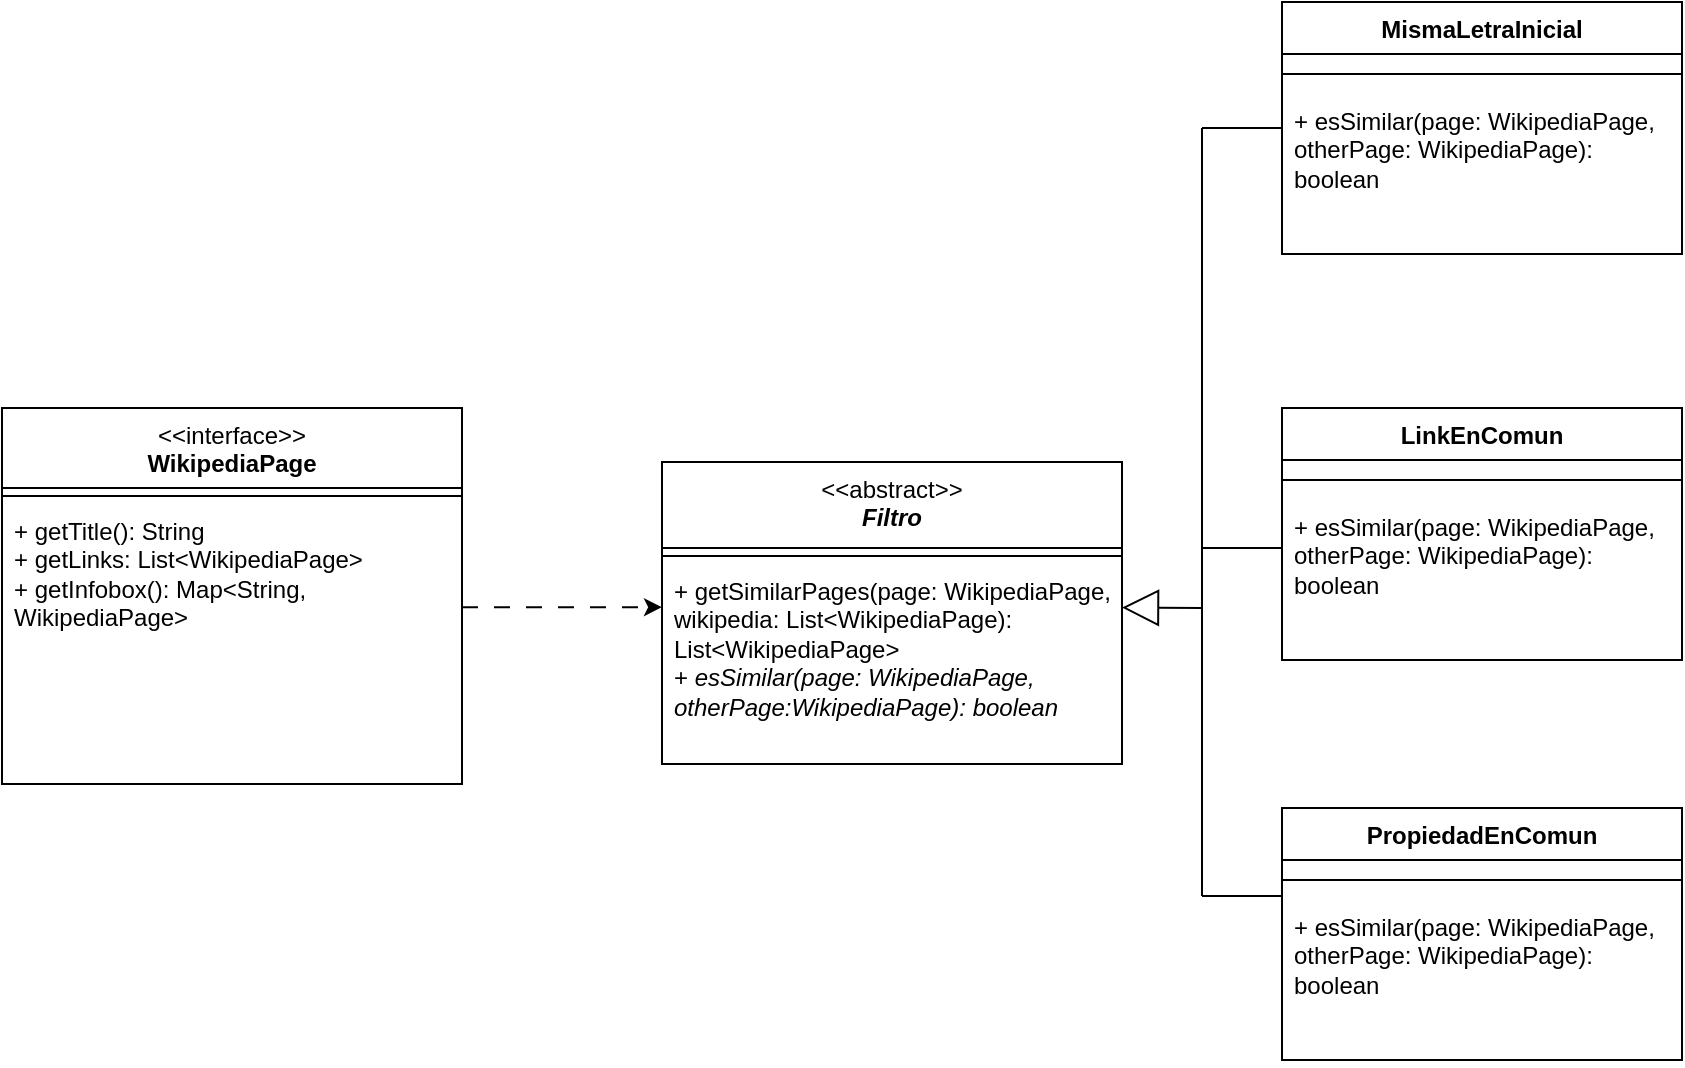 <mxfile version="27.1.1">
  <diagram name="Página-1" id="HzEoKzV8cTz-qbzTkeme">
    <mxGraphModel dx="1722" dy="619" grid="1" gridSize="10" guides="1" tooltips="1" connect="1" arrows="1" fold="1" page="1" pageScale="1" pageWidth="1169" pageHeight="827" math="0" shadow="0">
      <root>
        <mxCell id="0" />
        <mxCell id="1" parent="0" />
        <mxCell id="Qc57WbRolfH4Te-wwQ6t-5" value="&lt;div&gt;&lt;span style=&quot;font-weight: 400;&quot;&gt;&amp;lt;&amp;lt;abstract&amp;gt;&amp;gt;&lt;/span&gt;&lt;i&gt;&lt;/i&gt;&lt;/div&gt;&lt;i&gt;Filtro&lt;/i&gt;" style="swimlane;fontStyle=1;align=center;verticalAlign=top;childLayout=stackLayout;horizontal=1;startSize=43;horizontalStack=0;resizeParent=1;resizeParentMax=0;resizeLast=0;collapsible=1;marginBottom=0;whiteSpace=wrap;html=1;" parent="1" vertex="1">
          <mxGeometry x="370" y="267" width="230" height="151" as="geometry" />
        </mxCell>
        <mxCell id="Qc57WbRolfH4Te-wwQ6t-7" value="" style="line;strokeWidth=1;fillColor=none;align=left;verticalAlign=middle;spacingTop=-1;spacingLeft=3;spacingRight=3;rotatable=0;labelPosition=right;points=[];portConstraint=eastwest;strokeColor=inherit;" parent="Qc57WbRolfH4Te-wwQ6t-5" vertex="1">
          <mxGeometry y="43" width="230" height="8" as="geometry" />
        </mxCell>
        <mxCell id="Qc57WbRolfH4Te-wwQ6t-8" value="+ getSimilarPages(page: WikipediaPage, wikipedia: List&amp;lt;WikipediaPage): List&amp;lt;WikipediaPage&amp;gt;&lt;div&gt;+ &lt;i&gt;esSimilar(page: WikipediaPage, otherPage:WikipediaPage): boolean&lt;/i&gt;&lt;/div&gt;" style="text;strokeColor=none;fillColor=none;align=left;verticalAlign=top;spacingLeft=4;spacingRight=4;overflow=hidden;rotatable=0;points=[[0,0.5],[1,0.5]];portConstraint=eastwest;whiteSpace=wrap;html=1;" parent="Qc57WbRolfH4Te-wwQ6t-5" vertex="1">
          <mxGeometry y="51" width="230" height="100" as="geometry" />
        </mxCell>
        <mxCell id="Qc57WbRolfH4Te-wwQ6t-32" value="&lt;div&gt;&lt;span style=&quot;font-weight: normal;&quot;&gt;&amp;lt;&amp;lt;interface&amp;gt;&amp;gt;&lt;/span&gt;&lt;/div&gt;WikipediaPage" style="swimlane;fontStyle=1;align=center;verticalAlign=top;childLayout=stackLayout;horizontal=1;startSize=40;horizontalStack=0;resizeParent=1;resizeParentMax=0;resizeLast=0;collapsible=1;marginBottom=0;whiteSpace=wrap;html=1;" parent="1" vertex="1">
          <mxGeometry x="40" y="240" width="230" height="188" as="geometry" />
        </mxCell>
        <mxCell id="Qc57WbRolfH4Te-wwQ6t-34" value="" style="line;strokeWidth=1;fillColor=none;align=left;verticalAlign=middle;spacingTop=-1;spacingLeft=3;spacingRight=3;rotatable=0;labelPosition=right;points=[];portConstraint=eastwest;strokeColor=inherit;" parent="Qc57WbRolfH4Te-wwQ6t-32" vertex="1">
          <mxGeometry y="40" width="230" height="8" as="geometry" />
        </mxCell>
        <mxCell id="Qc57WbRolfH4Te-wwQ6t-35" value="+ getTitle(): String&lt;div&gt;+ getLinks: List&amp;lt;WikipediaPage&amp;gt;&lt;/div&gt;&lt;div&gt;+ getInfobox(): Map&amp;lt;String, WikipediaPage&amp;gt;&lt;/div&gt;" style="text;strokeColor=none;fillColor=none;align=left;verticalAlign=top;spacingLeft=4;spacingRight=4;overflow=hidden;rotatable=0;points=[[0,0.5],[1,0.5]];portConstraint=eastwest;whiteSpace=wrap;html=1;" parent="Qc57WbRolfH4Te-wwQ6t-32" vertex="1">
          <mxGeometry y="48" width="230" height="140" as="geometry" />
        </mxCell>
        <mxCell id="Qc57WbRolfH4Te-wwQ6t-46" value="" style="edgeStyle=orthogonalEdgeStyle;rounded=0;orthogonalLoop=1;jettySize=auto;html=1;dashed=1;dashPattern=8 8;" parent="1" edge="1">
          <mxGeometry relative="1" as="geometry">
            <mxPoint x="270" y="339.58" as="sourcePoint" />
            <mxPoint x="370" y="339.58" as="targetPoint" />
          </mxGeometry>
        </mxCell>
        <mxCell id="Qc57WbRolfH4Te-wwQ6t-50" value="" style="endArrow=block;endSize=16;endFill=0;html=1;rounded=0;entryX=0.522;entryY=0.125;entryDx=0;entryDy=0;entryPerimeter=0;" parent="1" edge="1">
          <mxGeometry width="160" relative="1" as="geometry">
            <mxPoint x="640" y="340" as="sourcePoint" />
            <mxPoint x="600" y="339.8" as="targetPoint" />
          </mxGeometry>
        </mxCell>
        <mxCell id="Qc57WbRolfH4Te-wwQ6t-51" value="" style="line;strokeWidth=1;fillColor=none;align=left;verticalAlign=middle;spacingTop=-1;spacingLeft=3;spacingRight=3;rotatable=0;labelPosition=right;points=[];portConstraint=eastwest;strokeColor=inherit;" parent="1" vertex="1">
          <mxGeometry x="640" y="306" width="40" height="8" as="geometry" />
        </mxCell>
        <mxCell id="Qc57WbRolfH4Te-wwQ6t-52" value="" style="line;strokeWidth=1;fillColor=none;align=left;verticalAlign=middle;spacingTop=-1;spacingLeft=3;spacingRight=3;rotatable=0;labelPosition=right;points=[];portConstraint=eastwest;strokeColor=inherit;" parent="1" vertex="1">
          <mxGeometry x="640" y="480" width="40" height="8" as="geometry" />
        </mxCell>
        <mxCell id="Qc57WbRolfH4Te-wwQ6t-54" value="" style="line;strokeWidth=1;fillColor=none;align=left;verticalAlign=middle;spacingTop=-1;spacingLeft=3;spacingRight=3;rotatable=0;labelPosition=right;points=[];portConstraint=eastwest;strokeColor=inherit;" parent="1" vertex="1">
          <mxGeometry x="640" y="96" width="40" height="8" as="geometry" />
        </mxCell>
        <mxCell id="Qc57WbRolfH4Te-wwQ6t-67" value="" style="endArrow=none;html=1;rounded=0;" parent="1" edge="1">
          <mxGeometry width="50" height="50" relative="1" as="geometry">
            <mxPoint x="640" y="420" as="sourcePoint" />
            <mxPoint x="640" y="100" as="targetPoint" />
          </mxGeometry>
        </mxCell>
        <mxCell id="oDu-elSPVG2kTsfX2Yhw-3" value="MismaLetraInicial" style="swimlane;fontStyle=1;align=center;verticalAlign=top;childLayout=stackLayout;horizontal=1;startSize=26;horizontalStack=0;resizeParent=1;resizeParentMax=0;resizeLast=0;collapsible=1;marginBottom=0;whiteSpace=wrap;html=1;" parent="1" vertex="1">
          <mxGeometry x="680" y="37" width="200" height="126" as="geometry" />
        </mxCell>
        <mxCell id="oDu-elSPVG2kTsfX2Yhw-5" value="" style="line;strokeWidth=1;fillColor=none;align=left;verticalAlign=middle;spacingTop=-1;spacingLeft=3;spacingRight=3;rotatable=0;labelPosition=right;points=[];portConstraint=eastwest;strokeColor=inherit;" parent="oDu-elSPVG2kTsfX2Yhw-3" vertex="1">
          <mxGeometry y="26" width="200" height="20" as="geometry" />
        </mxCell>
        <mxCell id="oDu-elSPVG2kTsfX2Yhw-6" value="&lt;div&gt;+ esSimilar(page: WikipediaPage, otherPage: WikipediaPage): boolean&lt;/div&gt;" style="text;strokeColor=none;fillColor=none;align=left;verticalAlign=top;spacingLeft=4;spacingRight=4;overflow=hidden;rotatable=0;points=[[0,0.5],[1,0.5]];portConstraint=eastwest;whiteSpace=wrap;html=1;" parent="oDu-elSPVG2kTsfX2Yhw-3" vertex="1">
          <mxGeometry y="46" width="200" height="80" as="geometry" />
        </mxCell>
        <mxCell id="oDu-elSPVG2kTsfX2Yhw-20" value="" style="endArrow=none;html=1;rounded=0;" parent="1" edge="1">
          <mxGeometry width="50" height="50" relative="1" as="geometry">
            <mxPoint x="640" y="484" as="sourcePoint" />
            <mxPoint x="640" y="262" as="targetPoint" />
          </mxGeometry>
        </mxCell>
        <mxCell id="Zt4OQGu-WjS-hnEIgENB-2" value="LinkEnComun" style="swimlane;fontStyle=1;align=center;verticalAlign=top;childLayout=stackLayout;horizontal=1;startSize=26;horizontalStack=0;resizeParent=1;resizeParentMax=0;resizeLast=0;collapsible=1;marginBottom=0;whiteSpace=wrap;html=1;" vertex="1" parent="1">
          <mxGeometry x="680" y="240" width="200" height="126" as="geometry" />
        </mxCell>
        <mxCell id="Zt4OQGu-WjS-hnEIgENB-3" value="" style="line;strokeWidth=1;fillColor=none;align=left;verticalAlign=middle;spacingTop=-1;spacingLeft=3;spacingRight=3;rotatable=0;labelPosition=right;points=[];portConstraint=eastwest;strokeColor=inherit;" vertex="1" parent="Zt4OQGu-WjS-hnEIgENB-2">
          <mxGeometry y="26" width="200" height="20" as="geometry" />
        </mxCell>
        <mxCell id="Zt4OQGu-WjS-hnEIgENB-4" value="&lt;div&gt;+ esSimilar(page: WikipediaPage, otherPage: WikipediaPage): boolean&lt;/div&gt;" style="text;strokeColor=none;fillColor=none;align=left;verticalAlign=top;spacingLeft=4;spacingRight=4;overflow=hidden;rotatable=0;points=[[0,0.5],[1,0.5]];portConstraint=eastwest;whiteSpace=wrap;html=1;" vertex="1" parent="Zt4OQGu-WjS-hnEIgENB-2">
          <mxGeometry y="46" width="200" height="80" as="geometry" />
        </mxCell>
        <mxCell id="Zt4OQGu-WjS-hnEIgENB-5" value="PropiedadEnComun" style="swimlane;fontStyle=1;align=center;verticalAlign=top;childLayout=stackLayout;horizontal=1;startSize=26;horizontalStack=0;resizeParent=1;resizeParentMax=0;resizeLast=0;collapsible=1;marginBottom=0;whiteSpace=wrap;html=1;" vertex="1" parent="1">
          <mxGeometry x="680" y="440" width="200" height="126" as="geometry" />
        </mxCell>
        <mxCell id="Zt4OQGu-WjS-hnEIgENB-6" value="" style="line;strokeWidth=1;fillColor=none;align=left;verticalAlign=middle;spacingTop=-1;spacingLeft=3;spacingRight=3;rotatable=0;labelPosition=right;points=[];portConstraint=eastwest;strokeColor=inherit;" vertex="1" parent="Zt4OQGu-WjS-hnEIgENB-5">
          <mxGeometry y="26" width="200" height="20" as="geometry" />
        </mxCell>
        <mxCell id="Zt4OQGu-WjS-hnEIgENB-7" value="&lt;div&gt;+ esSimilar(page: WikipediaPage, otherPage: WikipediaPage): boolean&lt;/div&gt;" style="text;strokeColor=none;fillColor=none;align=left;verticalAlign=top;spacingLeft=4;spacingRight=4;overflow=hidden;rotatable=0;points=[[0,0.5],[1,0.5]];portConstraint=eastwest;whiteSpace=wrap;html=1;" vertex="1" parent="Zt4OQGu-WjS-hnEIgENB-5">
          <mxGeometry y="46" width="200" height="80" as="geometry" />
        </mxCell>
      </root>
    </mxGraphModel>
  </diagram>
</mxfile>
